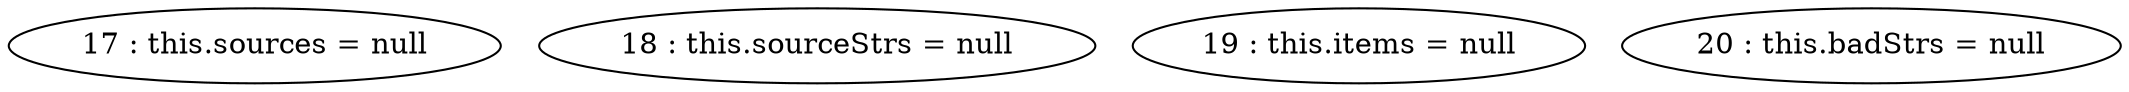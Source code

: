 digraph G {
"17 : this.sources = null"
"18 : this.sourceStrs = null"
"19 : this.items = null"
"20 : this.badStrs = null"
}